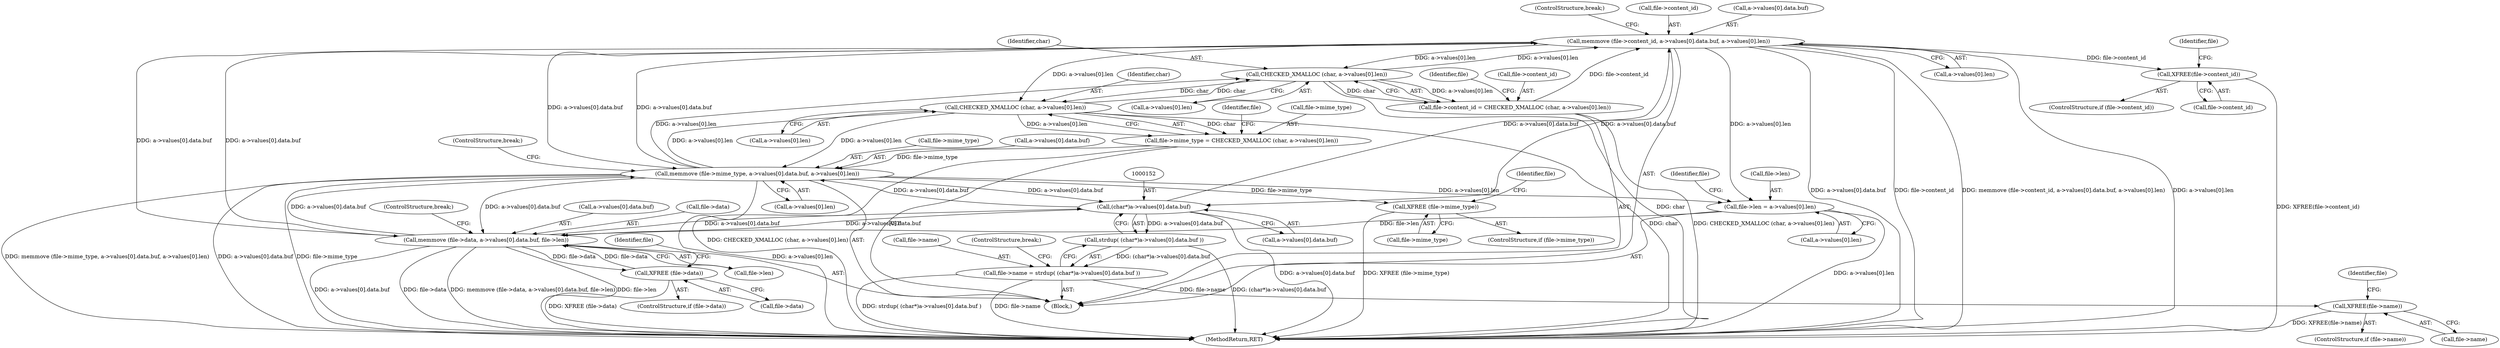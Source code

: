 digraph "0_tnef_8dccf79857ceeb7a6d3e42c1e762e7b865d5344d@API" {
"1000289" [label="(Call,memmove (file->content_id, a->values[0].data.buf, a->values[0].len))"];
"1000276" [label="(Call,file->content_id = CHECKED_XMALLOC (char, a->values[0].len))"];
"1000280" [label="(Call,CHECKED_XMALLOC (char, a->values[0].len))"];
"1000231" [label="(Call,CHECKED_XMALLOC (char, a->values[0].len))"];
"1000240" [label="(Call,memmove (file->mime_type, a->values[0].data.buf, a->values[0].len))"];
"1000227" [label="(Call,file->mime_type = CHECKED_XMALLOC (char, a->values[0].len))"];
"1000289" [label="(Call,memmove (file->content_id, a->values[0].data.buf, a->values[0].len))"];
"1000151" [label="(Call,(char*)a->values[0].data.buf)"];
"1000195" [label="(Call,memmove (file->data, a->values[0].data.buf, file->len))"];
"1000191" [label="(Call,XFREE (file->data))"];
"1000176" [label="(Call,file->len = a->values[0].len)"];
"1000150" [label="(Call,strdup( (char*)a->values[0].data.buf ))"];
"1000146" [label="(Call,file->name = strdup( (char*)a->values[0].data.buf ))"];
"1000142" [label="(Call,XFREE(file->name))"];
"1000223" [label="(Call,XFREE (file->mime_type))"];
"1000272" [label="(Call,XFREE(file->content_id))"];
"1000227" [label="(Call,file->mime_type = CHECKED_XMALLOC (char, a->values[0].len))"];
"1000224" [label="(Call,file->mime_type)"];
"1000143" [label="(Call,file->name)"];
"1000177" [label="(Call,file->len)"];
"1000241" [label="(Call,file->mime_type)"];
"1000192" [label="(Call,file->data)"];
"1000289" [label="(Call,memmove (file->content_id, a->values[0].data.buf, a->values[0].len))"];
"1000280" [label="(Call,CHECKED_XMALLOC (char, a->values[0].len))"];
"1000291" [label="(Identifier,file)"];
"1000150" [label="(Call,strdup( (char*)a->values[0].data.buf ))"];
"1000277" [label="(Call,file->content_id)"];
"1000309" [label="(ControlStructure,break;)"];
"1000195" [label="(Call,memmove (file->data, a->values[0].data.buf, file->len))"];
"1000253" [label="(Call,a->values[0].len)"];
"1000191" [label="(Call,XFREE (file->data))"];
"1000142" [label="(Call,XFREE(file->name))"];
"1000162" [label="(ControlStructure,break;)"];
"1000187" [label="(ControlStructure,if (file->data))"];
"1000219" [label="(ControlStructure,if (file->mime_type))"];
"1000272" [label="(Call,XFREE(file->content_id))"];
"1000240" [label="(Call,memmove (file->mime_type, a->values[0].data.buf, a->values[0].len))"];
"1000211" [label="(ControlStructure,break;)"];
"1000138" [label="(ControlStructure,if (file->name))"];
"1000197" [label="(Identifier,file)"];
"1000130" [label="(Block,)"];
"1000281" [label="(Identifier,char)"];
"1000229" [label="(Identifier,file)"];
"1000199" [label="(Call,a->values[0].data.buf)"];
"1000302" [label="(Call,a->values[0].len)"];
"1000244" [label="(Call,a->values[0].data.buf)"];
"1000189" [label="(Identifier,file)"];
"1000176" [label="(Call,file->len = a->values[0].len)"];
"1000233" [label="(Call,a->values[0].len)"];
"1000146" [label="(Call,file->name = strdup( (char*)a->values[0].data.buf ))"];
"1000290" [label="(Call,file->content_id)"];
"1000273" [label="(Call,file->content_id)"];
"1000231" [label="(Call,CHECKED_XMALLOC (char, a->values[0].len))"];
"1000260" [label="(ControlStructure,break;)"];
"1000242" [label="(Identifier,file)"];
"1000282" [label="(Call,a->values[0].len)"];
"1000196" [label="(Call,file->data)"];
"1000148" [label="(Identifier,file)"];
"1000228" [label="(Call,file->mime_type)"];
"1000180" [label="(Call,a->values[0].len)"];
"1000312" [label="(MethodReturn,RET)"];
"1000153" [label="(Call,a->values[0].data.buf)"];
"1000293" [label="(Call,a->values[0].data.buf)"];
"1000223" [label="(Call,XFREE (file->mime_type))"];
"1000232" [label="(Identifier,char)"];
"1000268" [label="(ControlStructure,if (file->content_id))"];
"1000208" [label="(Call,file->len)"];
"1000278" [label="(Identifier,file)"];
"1000147" [label="(Call,file->name)"];
"1000151" [label="(Call,(char*)a->values[0].data.buf)"];
"1000276" [label="(Call,file->content_id = CHECKED_XMALLOC (char, a->values[0].len))"];
"1000289" -> "1000130"  [label="AST: "];
"1000289" -> "1000302"  [label="CFG: "];
"1000290" -> "1000289"  [label="AST: "];
"1000293" -> "1000289"  [label="AST: "];
"1000302" -> "1000289"  [label="AST: "];
"1000309" -> "1000289"  [label="CFG: "];
"1000289" -> "1000312"  [label="DDG: a->values[0].data.buf"];
"1000289" -> "1000312"  [label="DDG: file->content_id"];
"1000289" -> "1000312"  [label="DDG: memmove (file->content_id, a->values[0].data.buf, a->values[0].len)"];
"1000289" -> "1000312"  [label="DDG: a->values[0].len"];
"1000289" -> "1000151"  [label="DDG: a->values[0].data.buf"];
"1000289" -> "1000176"  [label="DDG: a->values[0].len"];
"1000289" -> "1000195"  [label="DDG: a->values[0].data.buf"];
"1000289" -> "1000231"  [label="DDG: a->values[0].len"];
"1000289" -> "1000240"  [label="DDG: a->values[0].data.buf"];
"1000289" -> "1000272"  [label="DDG: file->content_id"];
"1000289" -> "1000280"  [label="DDG: a->values[0].len"];
"1000276" -> "1000289"  [label="DDG: file->content_id"];
"1000151" -> "1000289"  [label="DDG: a->values[0].data.buf"];
"1000195" -> "1000289"  [label="DDG: a->values[0].data.buf"];
"1000240" -> "1000289"  [label="DDG: a->values[0].data.buf"];
"1000280" -> "1000289"  [label="DDG: a->values[0].len"];
"1000276" -> "1000130"  [label="AST: "];
"1000276" -> "1000280"  [label="CFG: "];
"1000277" -> "1000276"  [label="AST: "];
"1000280" -> "1000276"  [label="AST: "];
"1000291" -> "1000276"  [label="CFG: "];
"1000276" -> "1000312"  [label="DDG: CHECKED_XMALLOC (char, a->values[0].len)"];
"1000280" -> "1000276"  [label="DDG: char"];
"1000280" -> "1000276"  [label="DDG: a->values[0].len"];
"1000280" -> "1000282"  [label="CFG: "];
"1000281" -> "1000280"  [label="AST: "];
"1000282" -> "1000280"  [label="AST: "];
"1000280" -> "1000312"  [label="DDG: char"];
"1000280" -> "1000231"  [label="DDG: char"];
"1000231" -> "1000280"  [label="DDG: char"];
"1000240" -> "1000280"  [label="DDG: a->values[0].len"];
"1000231" -> "1000227"  [label="AST: "];
"1000231" -> "1000233"  [label="CFG: "];
"1000232" -> "1000231"  [label="AST: "];
"1000233" -> "1000231"  [label="AST: "];
"1000227" -> "1000231"  [label="CFG: "];
"1000231" -> "1000312"  [label="DDG: char"];
"1000231" -> "1000227"  [label="DDG: char"];
"1000231" -> "1000227"  [label="DDG: a->values[0].len"];
"1000240" -> "1000231"  [label="DDG: a->values[0].len"];
"1000231" -> "1000240"  [label="DDG: a->values[0].len"];
"1000240" -> "1000130"  [label="AST: "];
"1000240" -> "1000253"  [label="CFG: "];
"1000241" -> "1000240"  [label="AST: "];
"1000244" -> "1000240"  [label="AST: "];
"1000253" -> "1000240"  [label="AST: "];
"1000260" -> "1000240"  [label="CFG: "];
"1000240" -> "1000312"  [label="DDG: a->values[0].len"];
"1000240" -> "1000312"  [label="DDG: memmove (file->mime_type, a->values[0].data.buf, a->values[0].len)"];
"1000240" -> "1000312"  [label="DDG: a->values[0].data.buf"];
"1000240" -> "1000312"  [label="DDG: file->mime_type"];
"1000240" -> "1000151"  [label="DDG: a->values[0].data.buf"];
"1000240" -> "1000176"  [label="DDG: a->values[0].len"];
"1000240" -> "1000195"  [label="DDG: a->values[0].data.buf"];
"1000240" -> "1000223"  [label="DDG: file->mime_type"];
"1000227" -> "1000240"  [label="DDG: file->mime_type"];
"1000151" -> "1000240"  [label="DDG: a->values[0].data.buf"];
"1000195" -> "1000240"  [label="DDG: a->values[0].data.buf"];
"1000227" -> "1000130"  [label="AST: "];
"1000228" -> "1000227"  [label="AST: "];
"1000242" -> "1000227"  [label="CFG: "];
"1000227" -> "1000312"  [label="DDG: CHECKED_XMALLOC (char, a->values[0].len)"];
"1000151" -> "1000150"  [label="AST: "];
"1000151" -> "1000153"  [label="CFG: "];
"1000152" -> "1000151"  [label="AST: "];
"1000153" -> "1000151"  [label="AST: "];
"1000150" -> "1000151"  [label="CFG: "];
"1000151" -> "1000312"  [label="DDG: a->values[0].data.buf"];
"1000151" -> "1000150"  [label="DDG: a->values[0].data.buf"];
"1000195" -> "1000151"  [label="DDG: a->values[0].data.buf"];
"1000151" -> "1000195"  [label="DDG: a->values[0].data.buf"];
"1000195" -> "1000130"  [label="AST: "];
"1000195" -> "1000208"  [label="CFG: "];
"1000196" -> "1000195"  [label="AST: "];
"1000199" -> "1000195"  [label="AST: "];
"1000208" -> "1000195"  [label="AST: "];
"1000211" -> "1000195"  [label="CFG: "];
"1000195" -> "1000312"  [label="DDG: memmove (file->data, a->values[0].data.buf, file->len)"];
"1000195" -> "1000312"  [label="DDG: file->len"];
"1000195" -> "1000312"  [label="DDG: a->values[0].data.buf"];
"1000195" -> "1000312"  [label="DDG: file->data"];
"1000195" -> "1000191"  [label="DDG: file->data"];
"1000191" -> "1000195"  [label="DDG: file->data"];
"1000176" -> "1000195"  [label="DDG: file->len"];
"1000191" -> "1000187"  [label="AST: "];
"1000191" -> "1000192"  [label="CFG: "];
"1000192" -> "1000191"  [label="AST: "];
"1000197" -> "1000191"  [label="CFG: "];
"1000191" -> "1000312"  [label="DDG: XFREE (file->data)"];
"1000176" -> "1000130"  [label="AST: "];
"1000176" -> "1000180"  [label="CFG: "];
"1000177" -> "1000176"  [label="AST: "];
"1000180" -> "1000176"  [label="AST: "];
"1000189" -> "1000176"  [label="CFG: "];
"1000176" -> "1000312"  [label="DDG: a->values[0].len"];
"1000150" -> "1000146"  [label="AST: "];
"1000146" -> "1000150"  [label="CFG: "];
"1000150" -> "1000312"  [label="DDG: (char*)a->values[0].data.buf"];
"1000150" -> "1000146"  [label="DDG: (char*)a->values[0].data.buf"];
"1000146" -> "1000130"  [label="AST: "];
"1000147" -> "1000146"  [label="AST: "];
"1000162" -> "1000146"  [label="CFG: "];
"1000146" -> "1000312"  [label="DDG: strdup( (char*)a->values[0].data.buf )"];
"1000146" -> "1000312"  [label="DDG: file->name"];
"1000146" -> "1000142"  [label="DDG: file->name"];
"1000142" -> "1000138"  [label="AST: "];
"1000142" -> "1000143"  [label="CFG: "];
"1000143" -> "1000142"  [label="AST: "];
"1000148" -> "1000142"  [label="CFG: "];
"1000142" -> "1000312"  [label="DDG: XFREE(file->name)"];
"1000223" -> "1000219"  [label="AST: "];
"1000223" -> "1000224"  [label="CFG: "];
"1000224" -> "1000223"  [label="AST: "];
"1000229" -> "1000223"  [label="CFG: "];
"1000223" -> "1000312"  [label="DDG: XFREE (file->mime_type)"];
"1000272" -> "1000268"  [label="AST: "];
"1000272" -> "1000273"  [label="CFG: "];
"1000273" -> "1000272"  [label="AST: "];
"1000278" -> "1000272"  [label="CFG: "];
"1000272" -> "1000312"  [label="DDG: XFREE(file->content_id)"];
}
